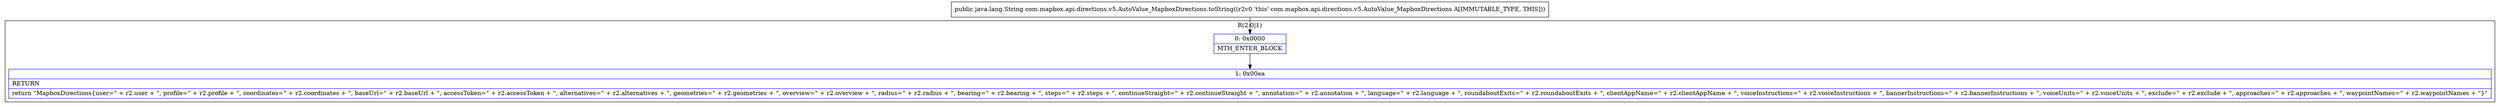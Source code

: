 digraph "CFG forcom.mapbox.api.directions.v5.AutoValue_MapboxDirections.toString()Ljava\/lang\/String;" {
subgraph cluster_Region_1782900150 {
label = "R(2:0|1)";
node [shape=record,color=blue];
Node_0 [shape=record,label="{0\:\ 0x0000|MTH_ENTER_BLOCK\l}"];
Node_1 [shape=record,label="{1\:\ 0x00ea|RETURN\l|return \"MapboxDirections\{user=\" + r2.user + \", profile=\" + r2.profile + \", coordinates=\" + r2.coordinates + \", baseUrl=\" + r2.baseUrl + \", accessToken=\" + r2.accessToken + \", alternatives=\" + r2.alternatives + \", geometries=\" + r2.geometries + \", overview=\" + r2.overview + \", radius=\" + r2.radius + \", bearing=\" + r2.bearing + \", steps=\" + r2.steps + \", continueStraight=\" + r2.continueStraight + \", annotation=\" + r2.annotation + \", language=\" + r2.language + \", roundaboutExits=\" + r2.roundaboutExits + \", clientAppName=\" + r2.clientAppName + \", voiceInstructions=\" + r2.voiceInstructions + \", bannerInstructions=\" + r2.bannerInstructions + \", voiceUnits=\" + r2.voiceUnits + \", exclude=\" + r2.exclude + \", approaches=\" + r2.approaches + \", waypointNames=\" + r2.waypointNames + \"\}\"\l}"];
}
MethodNode[shape=record,label="{public java.lang.String com.mapbox.api.directions.v5.AutoValue_MapboxDirections.toString((r2v0 'this' com.mapbox.api.directions.v5.AutoValue_MapboxDirections A[IMMUTABLE_TYPE, THIS])) }"];
MethodNode -> Node_0;
Node_0 -> Node_1;
}

